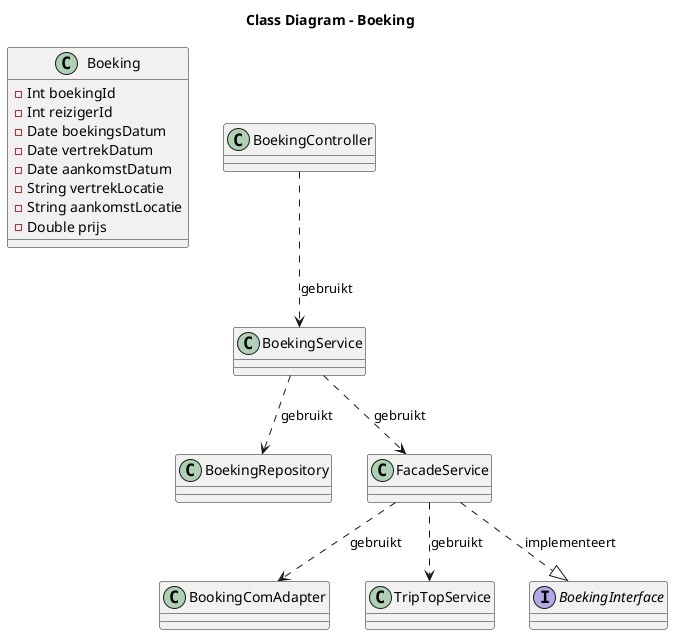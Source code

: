 @startuml
title Class Diagram – Boeking

class Boeking {
    -Int boekingId
    -Int reizigerId
    -Date boekingsDatum
    -Date vertrekDatum
    -Date aankomstDatum
    -String vertrekLocatie
    -String aankomstLocatie
    -Double prijs
}
class BoekingController {

}

class BoekingService {

}

class BoekingRepository {}

class FacadeService {

}

class BookingComAdapter {

}

class TripTopService {

}

interface BoekingInterface {}


BoekingController ..> BoekingService: "gebruikt"
BoekingService ..> FacadeService: "gebruikt"
BoekingService ..> BoekingRepository: "gebruikt"
FacadeService ..|> BoekingInterface : "implementeert"
FacadeService  ..> BookingComAdapter : "gebruikt"
FacadeService ..> TripTopService : "gebruikt"



@enduml